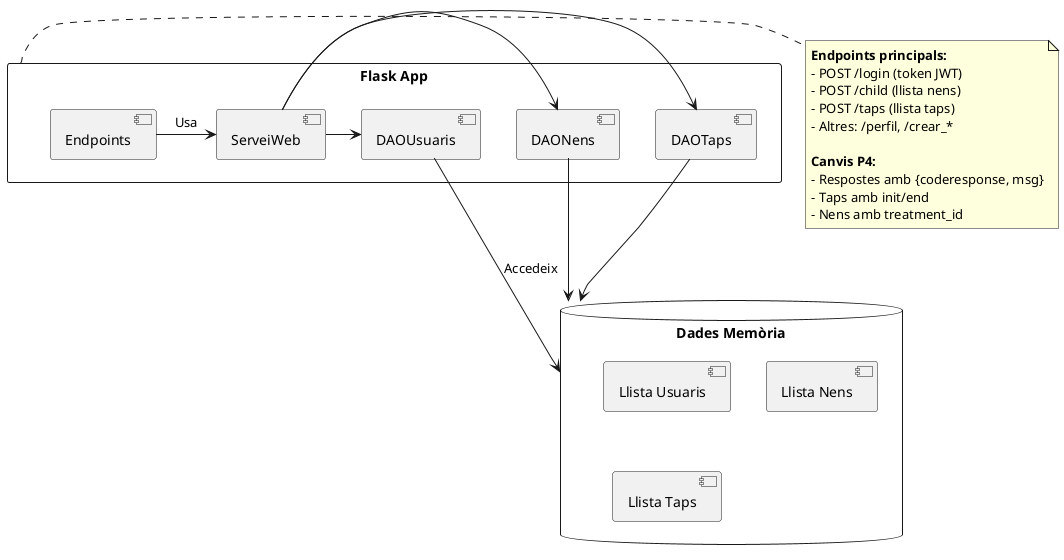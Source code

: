 @startuml DiagramaBackendP4_Exacte

skinparam backgroundColor #FFFFFF
skinparam shadowing false

rectangle "Flask App" as flask {
  [Endpoints] as endpoints
  [ServeiWeb] as servei
  [DAOUsuaris] as dao_usuaris
  [DAONens] as dao_nens
  [DAOTaps] as dao_taps
  
  endpoints -> servei : Usa
  servei -> dao_usuaris
  servei -> dao_nens
  servei -> dao_taps
}

database "Dades Memòria" as dades {
  [Llista Usuaris]
  [Llista Nens]
  [Llista Taps]
}

dao_usuaris --> dades : Accedeix
dao_nens --> dades 
dao_taps --> dades

note right of flask
  **Endpoints principals:**
  - POST /login (token JWT)
  - POST /child (llista nens)
  - POST /taps (llista taps)
  - Altres: /perfil, /crear_*
  
  **Canvis P4:**
  - Respostes amb {coderesponse, msg}
  - Taps amb init/end
  - Nens amb treatment_id
end note

@enduml